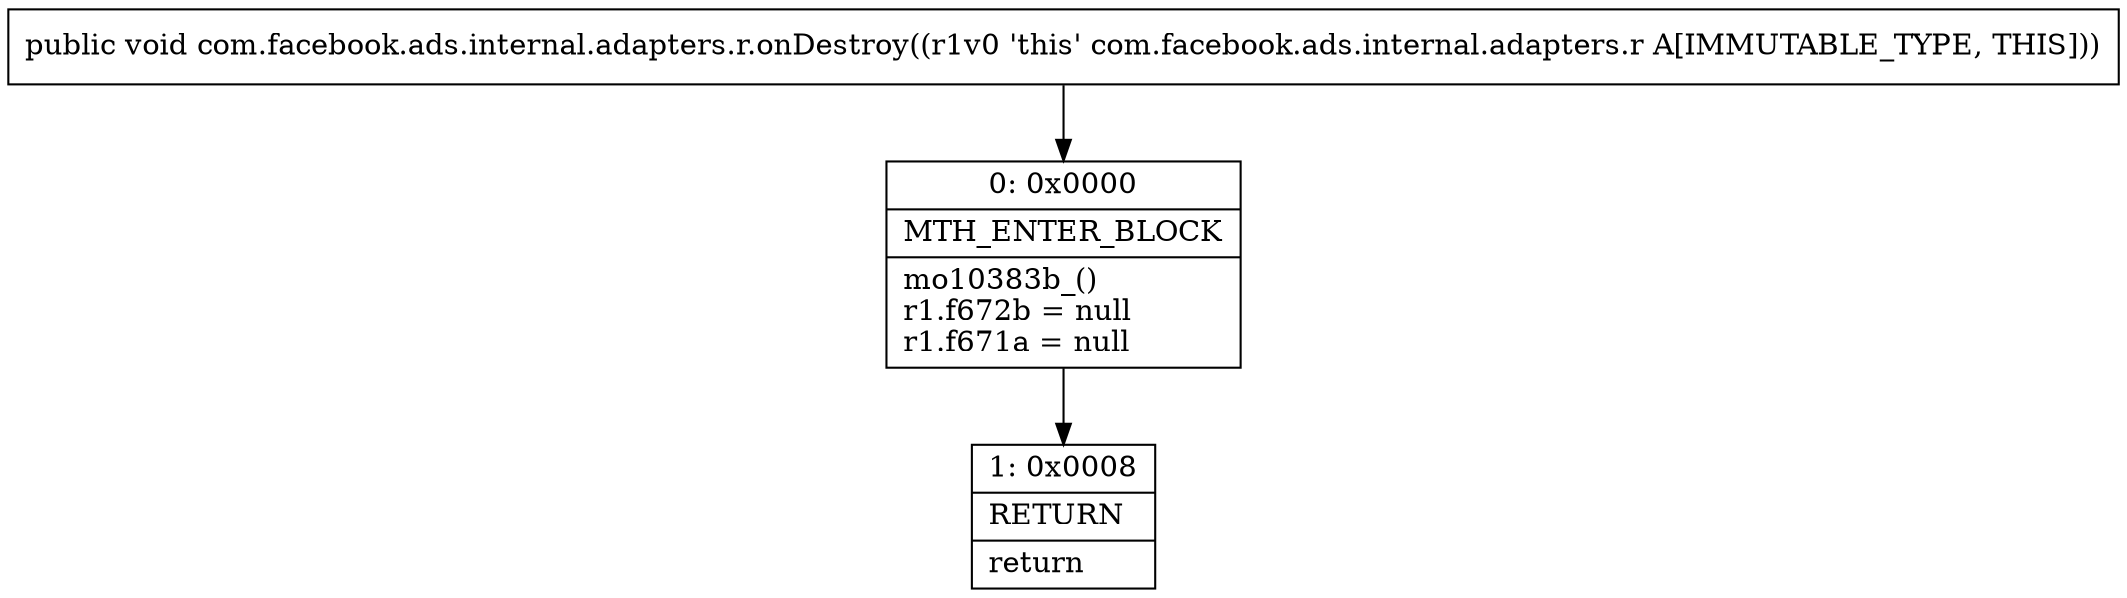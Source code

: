 digraph "CFG forcom.facebook.ads.internal.adapters.r.onDestroy()V" {
Node_0 [shape=record,label="{0\:\ 0x0000|MTH_ENTER_BLOCK\l|mo10383b_()\lr1.f672b = null\lr1.f671a = null\l}"];
Node_1 [shape=record,label="{1\:\ 0x0008|RETURN\l|return\l}"];
MethodNode[shape=record,label="{public void com.facebook.ads.internal.adapters.r.onDestroy((r1v0 'this' com.facebook.ads.internal.adapters.r A[IMMUTABLE_TYPE, THIS])) }"];
MethodNode -> Node_0;
Node_0 -> Node_1;
}

